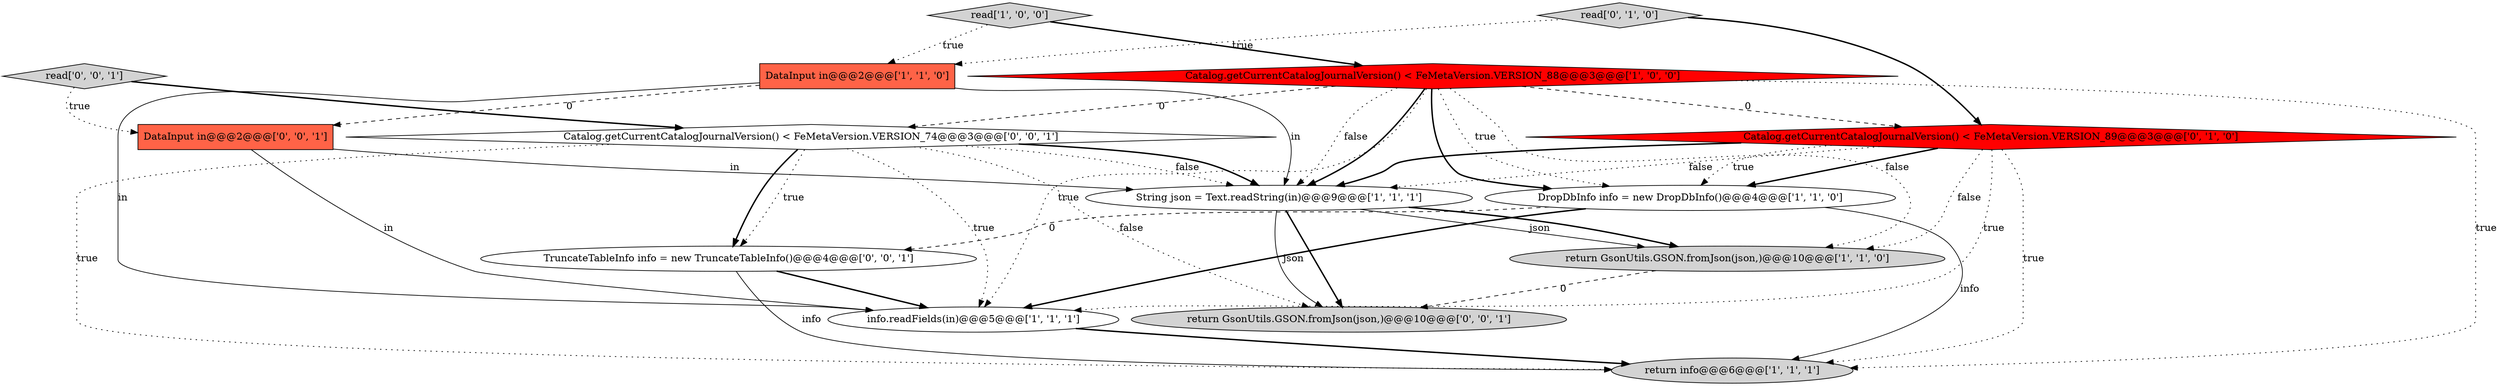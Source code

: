 digraph {
5 [style = filled, label = "return GsonUtils.GSON.fromJson(json,)@@@10@@@['1', '1', '0']", fillcolor = lightgray, shape = ellipse image = "AAA0AAABBB1BBB"];
1 [style = filled, label = "info.readFields(in)@@@5@@@['1', '1', '1']", fillcolor = white, shape = ellipse image = "AAA0AAABBB1BBB"];
13 [style = filled, label = "return GsonUtils.GSON.fromJson(json,)@@@10@@@['0', '0', '1']", fillcolor = lightgray, shape = ellipse image = "AAA0AAABBB3BBB"];
2 [style = filled, label = "Catalog.getCurrentCatalogJournalVersion() < FeMetaVersion.VERSION_88@@@3@@@['1', '0', '0']", fillcolor = red, shape = diamond image = "AAA1AAABBB1BBB"];
12 [style = filled, label = "Catalog.getCurrentCatalogJournalVersion() < FeMetaVersion.VERSION_74@@@3@@@['0', '0', '1']", fillcolor = white, shape = diamond image = "AAA0AAABBB3BBB"];
0 [style = filled, label = "DataInput in@@@2@@@['1', '1', '0']", fillcolor = tomato, shape = box image = "AAA0AAABBB1BBB"];
6 [style = filled, label = "return info@@@6@@@['1', '1', '1']", fillcolor = lightgray, shape = ellipse image = "AAA0AAABBB1BBB"];
11 [style = filled, label = "read['0', '0', '1']", fillcolor = lightgray, shape = diamond image = "AAA0AAABBB3BBB"];
4 [style = filled, label = "DropDbInfo info = new DropDbInfo()@@@4@@@['1', '1', '0']", fillcolor = white, shape = ellipse image = "AAA0AAABBB1BBB"];
14 [style = filled, label = "TruncateTableInfo info = new TruncateTableInfo()@@@4@@@['0', '0', '1']", fillcolor = white, shape = ellipse image = "AAA0AAABBB3BBB"];
9 [style = filled, label = "Catalog.getCurrentCatalogJournalVersion() < FeMetaVersion.VERSION_89@@@3@@@['0', '1', '0']", fillcolor = red, shape = diamond image = "AAA1AAABBB2BBB"];
8 [style = filled, label = "read['0', '1', '0']", fillcolor = lightgray, shape = diamond image = "AAA0AAABBB2BBB"];
10 [style = filled, label = "DataInput in@@@2@@@['0', '0', '1']", fillcolor = tomato, shape = box image = "AAA0AAABBB3BBB"];
7 [style = filled, label = "String json = Text.readString(in)@@@9@@@['1', '1', '1']", fillcolor = white, shape = ellipse image = "AAA0AAABBB1BBB"];
3 [style = filled, label = "read['1', '0', '0']", fillcolor = lightgray, shape = diamond image = "AAA0AAABBB1BBB"];
7->13 [style = bold, label=""];
5->13 [style = dashed, label="0"];
4->6 [style = solid, label="info"];
12->7 [style = dotted, label="false"];
11->10 [style = dotted, label="true"];
9->4 [style = bold, label=""];
12->1 [style = dotted, label="true"];
11->12 [style = bold, label=""];
7->5 [style = solid, label="json"];
9->7 [style = bold, label=""];
9->6 [style = dotted, label="true"];
2->4 [style = bold, label=""];
12->7 [style = bold, label=""];
0->10 [style = dashed, label="0"];
14->1 [style = bold, label=""];
2->7 [style = dotted, label="false"];
10->7 [style = solid, label="in"];
9->7 [style = dotted, label="false"];
14->6 [style = solid, label="info"];
12->14 [style = dotted, label="true"];
2->12 [style = dashed, label="0"];
7->5 [style = bold, label=""];
1->6 [style = bold, label=""];
3->2 [style = bold, label=""];
12->6 [style = dotted, label="true"];
0->1 [style = solid, label="in"];
2->1 [style = dotted, label="true"];
2->6 [style = dotted, label="true"];
2->9 [style = dashed, label="0"];
2->5 [style = dotted, label="false"];
7->13 [style = solid, label="json"];
2->4 [style = dotted, label="true"];
12->14 [style = bold, label=""];
9->1 [style = dotted, label="true"];
9->5 [style = dotted, label="false"];
3->0 [style = dotted, label="true"];
8->9 [style = bold, label=""];
9->4 [style = dotted, label="true"];
0->7 [style = solid, label="in"];
8->0 [style = dotted, label="true"];
4->1 [style = bold, label=""];
4->14 [style = dashed, label="0"];
10->1 [style = solid, label="in"];
2->7 [style = bold, label=""];
12->13 [style = dotted, label="false"];
}
